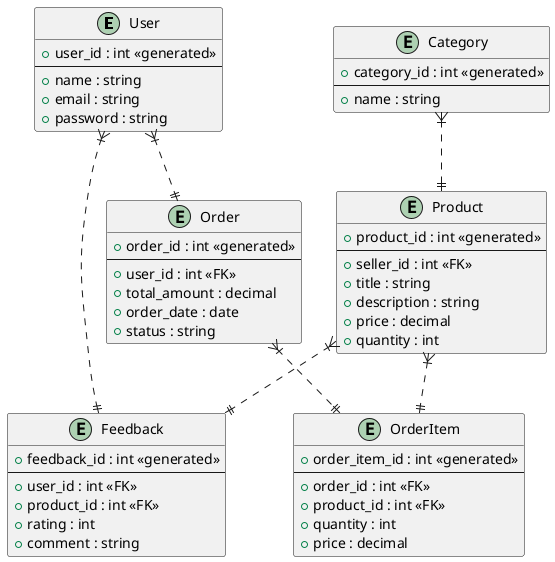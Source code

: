 @startuml
entity "User" as e01 {
  + user_id : int <<generated>>
  --
  + name : string
  + email : string
  + password : string
}

entity "Product" as e02 {
  + product_id : int <<generated>>
  --
  + seller_id : int <<FK>>
  + title : string
  + description : string
  + price : decimal
  + quantity : int
}

entity "Category" as e03 {
  + category_id : int <<generated>>
  --
  + name : string
}

entity "Order" as e04 {
  + order_id : int <<generated>>
  --
  + user_id : int <<FK>>
  + total_amount : decimal
  + order_date : date
  + status : string
}

entity "OrderItem" as e05 {
  + order_item_id : int <<generated>>
  --
  + order_id : int <<FK>>
  + product_id : int <<FK>>
  + quantity : int
  + price : decimal
}

entity "Feedback" as e06 {
  + feedback_id : int <<generated>>
  --
  + user_id : int <<FK>>
  + product_id : int <<FK>>
  + rating : int
  + comment : string
}

e01 }|..|| e04
e02 }|..|| e05
e03 }|..|| e02
e04 }|..|| e05
e01 }|..|| e06
e02 }|..|| e06
@enduml